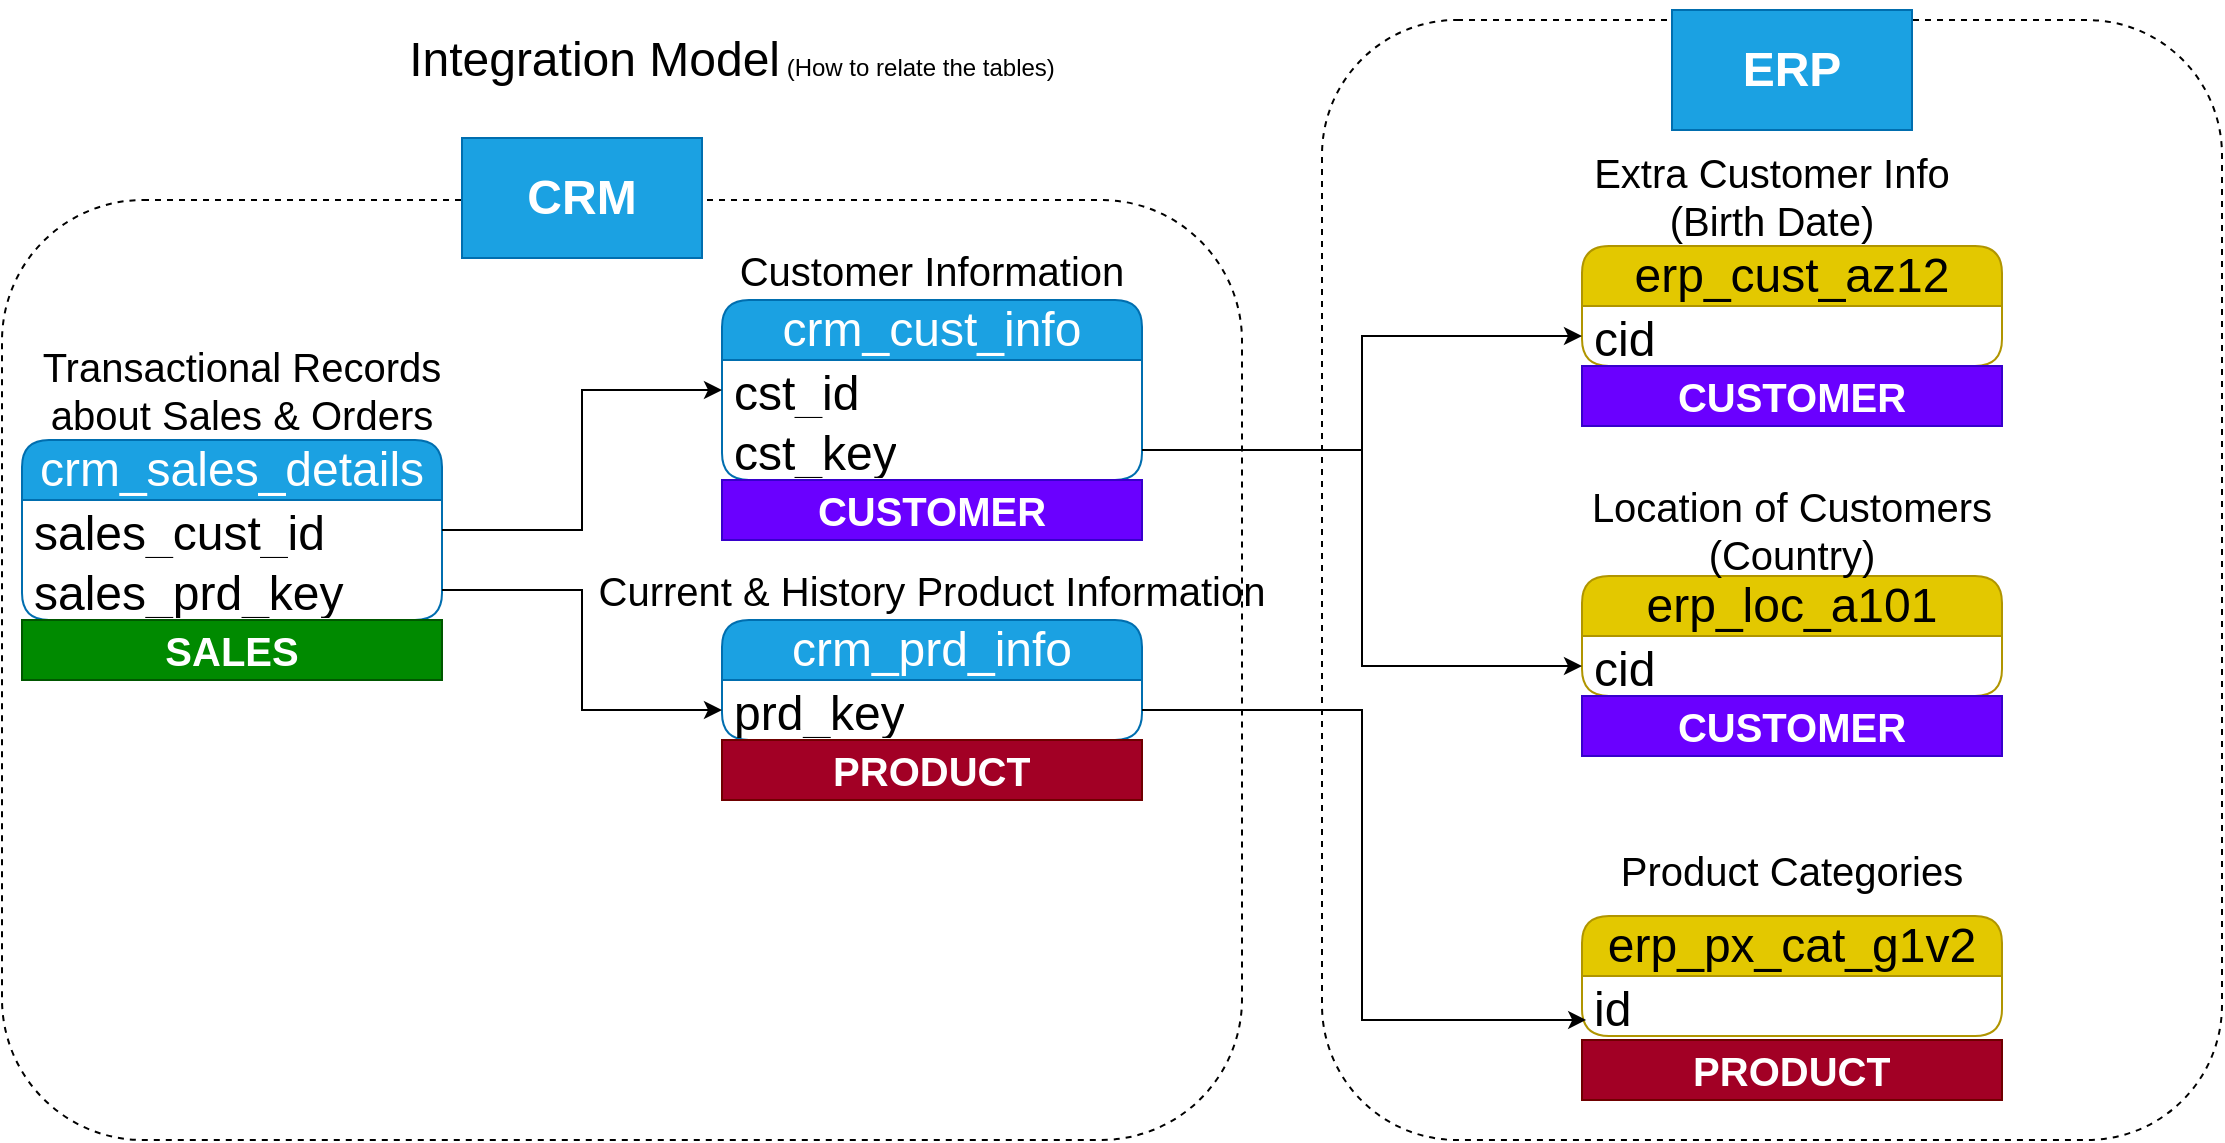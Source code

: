 <mxfile version="26.1.1">
  <diagram name="Page-1" id="_BPq3MM2jnS2PeoBVCWX">
    <mxGraphModel dx="880" dy="572" grid="1" gridSize="10" guides="1" tooltips="1" connect="1" arrows="1" fold="1" page="1" pageScale="1" pageWidth="850" pageHeight="1100" math="0" shadow="0">
      <root>
        <mxCell id="0" />
        <mxCell id="1" parent="0" />
        <mxCell id="jtSjxtjc0XwHa7krCjHR-35" value="" style="rounded=1;whiteSpace=wrap;html=1;fillColor=none;dashed=1;" parent="1" vertex="1">
          <mxGeometry x="60" y="110" width="620" height="470" as="geometry" />
        </mxCell>
        <mxCell id="jtSjxtjc0XwHa7krCjHR-37" value="" style="rounded=1;whiteSpace=wrap;html=1;fillColor=none;dashed=1;" parent="1" vertex="1">
          <mxGeometry x="720" y="20" width="450" height="560" as="geometry" />
        </mxCell>
        <mxCell id="jtSjxtjc0XwHa7krCjHR-1" value="crm_cust_info" style="swimlane;fontStyle=0;childLayout=stackLayout;horizontal=1;startSize=30;horizontalStack=0;resizeParent=1;resizeParentMax=0;resizeLast=0;collapsible=1;marginBottom=0;whiteSpace=wrap;html=1;rounded=1;fillColor=#1ba1e2;strokeColor=#006EAF;fontColor=#ffffff;fontSize=24;" parent="1" vertex="1">
          <mxGeometry x="420" y="160" width="210" height="90" as="geometry">
            <mxRectangle x="30" y="100" width="190" height="40" as="alternateBounds" />
          </mxGeometry>
        </mxCell>
        <mxCell id="jtSjxtjc0XwHa7krCjHR-2" value="cst_id" style="text;strokeColor=none;fillColor=none;align=left;verticalAlign=middle;spacingLeft=4;spacingRight=4;overflow=hidden;points=[[0,0.5],[1,0.5]];portConstraint=eastwest;rotatable=0;whiteSpace=wrap;html=1;fontSize=24;" parent="jtSjxtjc0XwHa7krCjHR-1" vertex="1">
          <mxGeometry y="30" width="210" height="30" as="geometry" />
        </mxCell>
        <mxCell id="jtSjxtjc0XwHa7krCjHR-23" value="cst_key" style="text;strokeColor=none;fillColor=none;align=left;verticalAlign=middle;spacingLeft=4;spacingRight=4;overflow=hidden;points=[[0,0.5],[1,0.5]];portConstraint=eastwest;rotatable=0;whiteSpace=wrap;html=1;fontSize=24;" parent="jtSjxtjc0XwHa7krCjHR-1" vertex="1">
          <mxGeometry y="60" width="210" height="30" as="geometry" />
        </mxCell>
        <mxCell id="jtSjxtjc0XwHa7krCjHR-5" value="&lt;font style=&quot;font-size: 24px;&quot;&gt;Integration Model&lt;/font&gt; (How to relate the tables)" style="text;html=1;align=center;verticalAlign=middle;whiteSpace=wrap;rounded=0;" parent="1" vertex="1">
          <mxGeometry x="250" y="10" width="350" height="60" as="geometry" />
        </mxCell>
        <mxCell id="jtSjxtjc0XwHa7krCjHR-6" value="&lt;font style=&quot;font-size: 20px;&quot;&gt;Customer Information&lt;/font&gt;" style="text;html=1;align=center;verticalAlign=middle;whiteSpace=wrap;rounded=0;" parent="1" vertex="1">
          <mxGeometry x="420" y="130" width="210" height="30" as="geometry" />
        </mxCell>
        <mxCell id="jtSjxtjc0XwHa7krCjHR-8" value="crm_prd_info" style="swimlane;fontStyle=0;childLayout=stackLayout;horizontal=1;startSize=30;horizontalStack=0;resizeParent=1;resizeParentMax=0;resizeLast=0;collapsible=1;marginBottom=0;whiteSpace=wrap;html=1;rounded=1;fillColor=#1ba1e2;strokeColor=#006EAF;fontColor=#ffffff;fontSize=24;" parent="1" vertex="1">
          <mxGeometry x="420" y="320" width="210" height="60" as="geometry">
            <mxRectangle x="30" y="100" width="190" height="40" as="alternateBounds" />
          </mxGeometry>
        </mxCell>
        <mxCell id="jtSjxtjc0XwHa7krCjHR-9" value="prd_key" style="text;strokeColor=none;fillColor=none;align=left;verticalAlign=middle;spacingLeft=4;spacingRight=4;overflow=hidden;points=[[0,0.5],[1,0.5]];portConstraint=eastwest;rotatable=0;whiteSpace=wrap;html=1;fontSize=24;" parent="jtSjxtjc0XwHa7krCjHR-8" vertex="1">
          <mxGeometry y="30" width="210" height="30" as="geometry" />
        </mxCell>
        <mxCell id="jtSjxtjc0XwHa7krCjHR-10" value="&lt;font style=&quot;font-size: 20px;&quot;&gt;Current &amp;amp; History Product Information&lt;/font&gt;" style="text;html=1;align=center;verticalAlign=middle;whiteSpace=wrap;rounded=0;" parent="1" vertex="1">
          <mxGeometry x="350" y="290" width="350" height="30" as="geometry" />
        </mxCell>
        <mxCell id="jtSjxtjc0XwHa7krCjHR-13" value="crm_sales_details" style="swimlane;fontStyle=0;childLayout=stackLayout;horizontal=1;startSize=30;horizontalStack=0;resizeParent=1;resizeParentMax=0;resizeLast=0;collapsible=1;marginBottom=0;whiteSpace=wrap;html=1;rounded=1;fillColor=#1ba1e2;strokeColor=#006EAF;fontColor=#ffffff;fontSize=24;" parent="1" vertex="1">
          <mxGeometry x="70" y="230" width="210" height="90" as="geometry">
            <mxRectangle x="30" y="100" width="190" height="40" as="alternateBounds" />
          </mxGeometry>
        </mxCell>
        <mxCell id="jtSjxtjc0XwHa7krCjHR-14" value="sales_cust_id" style="text;strokeColor=none;fillColor=none;align=left;verticalAlign=middle;spacingLeft=4;spacingRight=4;overflow=hidden;points=[[0,0.5],[1,0.5]];portConstraint=eastwest;rotatable=0;whiteSpace=wrap;html=1;fontSize=24;" parent="jtSjxtjc0XwHa7krCjHR-13" vertex="1">
          <mxGeometry y="30" width="210" height="30" as="geometry" />
        </mxCell>
        <mxCell id="jtSjxtjc0XwHa7krCjHR-16" value="sales_prd_key" style="text;strokeColor=none;fillColor=none;align=left;verticalAlign=middle;spacingLeft=4;spacingRight=4;overflow=hidden;points=[[0,0.5],[1,0.5]];portConstraint=eastwest;rotatable=0;whiteSpace=wrap;html=1;fontSize=24;" parent="jtSjxtjc0XwHa7krCjHR-13" vertex="1">
          <mxGeometry y="60" width="210" height="30" as="geometry" />
        </mxCell>
        <mxCell id="jtSjxtjc0XwHa7krCjHR-15" value="&lt;font style=&quot;font-size: 20px;&quot;&gt;Transactional Records about Sales &amp;amp; Orders&lt;/font&gt;" style="text;html=1;align=center;verticalAlign=middle;whiteSpace=wrap;rounded=0;" parent="1" vertex="1">
          <mxGeometry x="60" y="190" width="240" height="30" as="geometry" />
        </mxCell>
        <mxCell id="jtSjxtjc0XwHa7krCjHR-17" style="edgeStyle=orthogonalEdgeStyle;rounded=0;orthogonalLoop=1;jettySize=auto;html=1;entryX=0;entryY=0.5;entryDx=0;entryDy=0;" parent="1" source="jtSjxtjc0XwHa7krCjHR-14" target="jtSjxtjc0XwHa7krCjHR-2" edge="1">
          <mxGeometry relative="1" as="geometry" />
        </mxCell>
        <mxCell id="jtSjxtjc0XwHa7krCjHR-18" style="edgeStyle=orthogonalEdgeStyle;rounded=0;orthogonalLoop=1;jettySize=auto;html=1;entryX=0;entryY=0.5;entryDx=0;entryDy=0;" parent="1" source="jtSjxtjc0XwHa7krCjHR-16" target="jtSjxtjc0XwHa7krCjHR-9" edge="1">
          <mxGeometry relative="1" as="geometry" />
        </mxCell>
        <mxCell id="jtSjxtjc0XwHa7krCjHR-19" value="erp_cust_az12" style="swimlane;fontStyle=0;childLayout=stackLayout;horizontal=1;startSize=30;horizontalStack=0;resizeParent=1;resizeParentMax=0;resizeLast=0;collapsible=1;marginBottom=0;whiteSpace=wrap;html=1;rounded=1;fillColor=#e3c800;strokeColor=#B09500;fontSize=24;fontColor=#000000;swimlaneFillColor=none;gradientColor=none;swimlaneLine=1;glass=0;" parent="1" vertex="1">
          <mxGeometry x="850" y="133" width="210" height="60" as="geometry">
            <mxRectangle x="30" y="100" width="190" height="40" as="alternateBounds" />
          </mxGeometry>
        </mxCell>
        <mxCell id="jtSjxtjc0XwHa7krCjHR-20" value="cid" style="text;strokeColor=none;fillColor=none;align=left;verticalAlign=middle;spacingLeft=4;spacingRight=4;overflow=hidden;points=[[0,0.5],[1,0.5]];portConstraint=eastwest;rotatable=0;whiteSpace=wrap;html=1;fontSize=24;" parent="jtSjxtjc0XwHa7krCjHR-19" vertex="1">
          <mxGeometry y="30" width="210" height="30" as="geometry" />
        </mxCell>
        <mxCell id="jtSjxtjc0XwHa7krCjHR-21" value="&lt;font style=&quot;font-size: 20px;&quot;&gt;Extra Customer Info (Birth Date)&lt;/font&gt;" style="text;html=1;align=center;verticalAlign=middle;whiteSpace=wrap;rounded=0;" parent="1" vertex="1">
          <mxGeometry x="830" y="93" width="230" height="30" as="geometry" />
        </mxCell>
        <mxCell id="jtSjxtjc0XwHa7krCjHR-25" value="erp_loc_a101" style="swimlane;fontStyle=0;childLayout=stackLayout;horizontal=1;startSize=30;horizontalStack=0;resizeParent=1;resizeParentMax=0;resizeLast=0;collapsible=1;marginBottom=0;whiteSpace=wrap;html=1;rounded=1;fillColor=#e3c800;strokeColor=#B09500;fontSize=24;fontColor=#000000;swimlaneFillColor=none;gradientColor=none;swimlaneLine=1;glass=0;" parent="1" vertex="1">
          <mxGeometry x="850" y="298" width="210" height="60" as="geometry">
            <mxRectangle x="30" y="100" width="190" height="40" as="alternateBounds" />
          </mxGeometry>
        </mxCell>
        <mxCell id="jtSjxtjc0XwHa7krCjHR-26" value="cid" style="text;strokeColor=none;fillColor=none;align=left;verticalAlign=middle;spacingLeft=4;spacingRight=4;overflow=hidden;points=[[0,0.5],[1,0.5]];portConstraint=eastwest;rotatable=0;whiteSpace=wrap;html=1;fontSize=24;" parent="jtSjxtjc0XwHa7krCjHR-25" vertex="1">
          <mxGeometry y="30" width="210" height="30" as="geometry" />
        </mxCell>
        <mxCell id="jtSjxtjc0XwHa7krCjHR-27" value="&lt;font style=&quot;font-size: 20px;&quot;&gt;Location of Customers (Country)&lt;/font&gt;" style="text;html=1;align=center;verticalAlign=middle;whiteSpace=wrap;rounded=0;" parent="1" vertex="1">
          <mxGeometry x="850" y="260" width="210" height="30" as="geometry" />
        </mxCell>
        <mxCell id="jtSjxtjc0XwHa7krCjHR-29" style="edgeStyle=orthogonalEdgeStyle;rounded=0;orthogonalLoop=1;jettySize=auto;html=1;entryX=0;entryY=0.5;entryDx=0;entryDy=0;" parent="1" source="jtSjxtjc0XwHa7krCjHR-23" target="jtSjxtjc0XwHa7krCjHR-20" edge="1">
          <mxGeometry relative="1" as="geometry" />
        </mxCell>
        <mxCell id="jtSjxtjc0XwHa7krCjHR-30" style="edgeStyle=orthogonalEdgeStyle;rounded=0;orthogonalLoop=1;jettySize=auto;html=1;entryX=0;entryY=0.5;entryDx=0;entryDy=0;" parent="1" source="jtSjxtjc0XwHa7krCjHR-23" target="jtSjxtjc0XwHa7krCjHR-26" edge="1">
          <mxGeometry relative="1" as="geometry" />
        </mxCell>
        <mxCell id="jtSjxtjc0XwHa7krCjHR-31" value="erp_px_cat_g1v2" style="swimlane;fontStyle=0;childLayout=stackLayout;horizontal=1;startSize=30;horizontalStack=0;resizeParent=1;resizeParentMax=0;resizeLast=0;collapsible=1;marginBottom=0;whiteSpace=wrap;html=1;rounded=1;fillColor=#e3c800;strokeColor=#B09500;fontSize=24;fontColor=#000000;swimlaneFillColor=none;gradientColor=none;swimlaneLine=1;glass=0;" parent="1" vertex="1">
          <mxGeometry x="850" y="468" width="210" height="60" as="geometry">
            <mxRectangle x="30" y="100" width="190" height="40" as="alternateBounds" />
          </mxGeometry>
        </mxCell>
        <mxCell id="jtSjxtjc0XwHa7krCjHR-32" value="id" style="text;strokeColor=none;fillColor=none;align=left;verticalAlign=middle;spacingLeft=4;spacingRight=4;overflow=hidden;points=[[0,0.5],[1,0.5]];portConstraint=eastwest;rotatable=0;whiteSpace=wrap;html=1;fontSize=24;" parent="jtSjxtjc0XwHa7krCjHR-31" vertex="1">
          <mxGeometry y="30" width="210" height="30" as="geometry" />
        </mxCell>
        <mxCell id="jtSjxtjc0XwHa7krCjHR-33" value="&lt;span style=&quot;font-size: 20px;&quot;&gt;Product Categories&lt;/span&gt;" style="text;html=1;align=center;verticalAlign=middle;whiteSpace=wrap;rounded=0;" parent="1" vertex="1">
          <mxGeometry x="850" y="430" width="210" height="30" as="geometry" />
        </mxCell>
        <mxCell id="jtSjxtjc0XwHa7krCjHR-34" style="edgeStyle=orthogonalEdgeStyle;rounded=0;orthogonalLoop=1;jettySize=auto;html=1;entryX=0.01;entryY=0.733;entryDx=0;entryDy=0;entryPerimeter=0;" parent="1" source="jtSjxtjc0XwHa7krCjHR-9" target="jtSjxtjc0XwHa7krCjHR-32" edge="1">
          <mxGeometry relative="1" as="geometry" />
        </mxCell>
        <mxCell id="jtSjxtjc0XwHa7krCjHR-36" value="&lt;b&gt;&lt;font style=&quot;font-size: 24px;&quot;&gt;CRM&lt;/font&gt;&lt;/b&gt;" style="rounded=0;whiteSpace=wrap;html=1;fillColor=#1ba1e2;strokeColor=#006EAF;fontColor=#ffffff;" parent="1" vertex="1">
          <mxGeometry x="290" y="79" width="120" height="60" as="geometry" />
        </mxCell>
        <mxCell id="jtSjxtjc0XwHa7krCjHR-38" value="&lt;b&gt;&lt;font style=&quot;font-size: 24px;&quot;&gt;ERP&lt;/font&gt;&lt;/b&gt;" style="rounded=0;whiteSpace=wrap;html=1;fillColor=#1ba1e2;strokeColor=#006EAF;fontColor=#ffffff;" parent="1" vertex="1">
          <mxGeometry x="895" y="15" width="120" height="60" as="geometry" />
        </mxCell>
        <mxCell id="46FFe4MXuCb3gztrFSdU-1" value="&lt;b&gt;&lt;font style=&quot;font-size: 20px;&quot;&gt;CUSTOMER&lt;/font&gt;&lt;/b&gt;" style="text;html=1;strokeColor=#3700CC;fillColor=#6a00ff;align=center;verticalAlign=middle;whiteSpace=wrap;overflow=hidden;fontColor=#ffffff;" vertex="1" parent="1">
          <mxGeometry x="420" y="250" width="210" height="30" as="geometry" />
        </mxCell>
        <mxCell id="46FFe4MXuCb3gztrFSdU-2" value="&lt;b&gt;&lt;font style=&quot;font-size: 20px;&quot;&gt;CUSTOMER&lt;/font&gt;&lt;/b&gt;" style="text;html=1;strokeColor=#3700CC;fillColor=#6a00ff;align=center;verticalAlign=middle;whiteSpace=wrap;overflow=hidden;fontColor=#ffffff;" vertex="1" parent="1">
          <mxGeometry x="850" y="358" width="210" height="30" as="geometry" />
        </mxCell>
        <mxCell id="46FFe4MXuCb3gztrFSdU-3" value="&lt;b&gt;&lt;font style=&quot;font-size: 20px;&quot;&gt;CUSTOMER&lt;/font&gt;&lt;/b&gt;" style="text;html=1;strokeColor=#3700CC;fillColor=#6a00ff;align=center;verticalAlign=middle;whiteSpace=wrap;overflow=hidden;fontColor=#ffffff;" vertex="1" parent="1">
          <mxGeometry x="850" y="193" width="210" height="30" as="geometry" />
        </mxCell>
        <mxCell id="46FFe4MXuCb3gztrFSdU-4" value="&lt;b&gt;&lt;font style=&quot;font-size: 20px;&quot;&gt;PRODUCT&lt;/font&gt;&lt;/b&gt;" style="text;html=1;strokeColor=#6F0000;fillColor=#a20025;align=center;verticalAlign=middle;whiteSpace=wrap;overflow=hidden;fontColor=#ffffff;" vertex="1" parent="1">
          <mxGeometry x="420" y="380" width="210" height="30" as="geometry" />
        </mxCell>
        <mxCell id="46FFe4MXuCb3gztrFSdU-5" value="&lt;b&gt;&lt;font style=&quot;font-size: 20px;&quot;&gt;PRODUCT&lt;/font&gt;&lt;/b&gt;" style="text;html=1;strokeColor=#6F0000;fillColor=#a20025;align=center;verticalAlign=middle;whiteSpace=wrap;overflow=hidden;fontColor=#ffffff;" vertex="1" parent="1">
          <mxGeometry x="850" y="530" width="210" height="30" as="geometry" />
        </mxCell>
        <mxCell id="46FFe4MXuCb3gztrFSdU-6" value="&lt;span style=&quot;font-size: 20px;&quot;&gt;&lt;b&gt;SALES&lt;/b&gt;&lt;/span&gt;" style="text;html=1;strokeColor=#005700;fillColor=#008a00;align=center;verticalAlign=middle;whiteSpace=wrap;overflow=hidden;fontColor=#ffffff;" vertex="1" parent="1">
          <mxGeometry x="70" y="320" width="210" height="30" as="geometry" />
        </mxCell>
      </root>
    </mxGraphModel>
  </diagram>
</mxfile>
